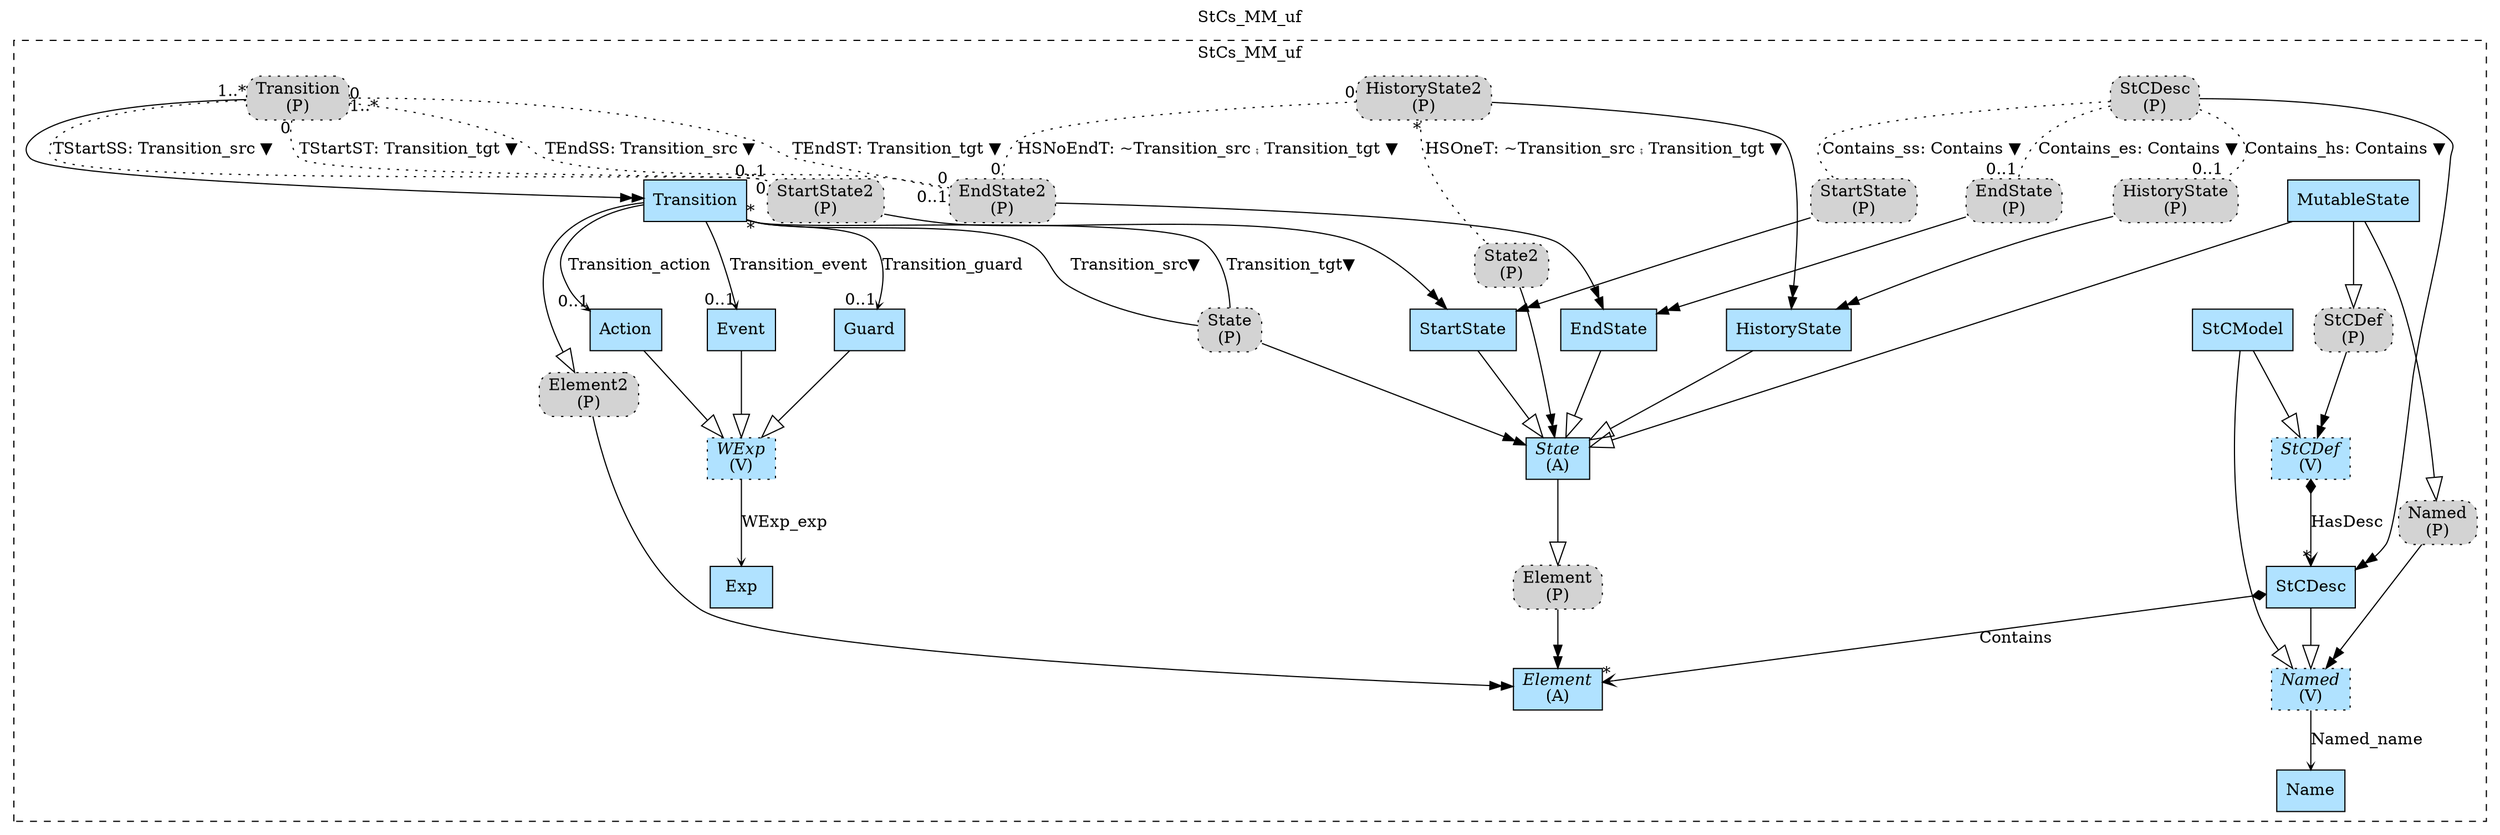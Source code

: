 digraph {graph[label=StCs_MM_uf,labelloc=tl,labelfontsize=12];
subgraph cluster_StCs_MM_uf{style=dashed;label=StCs_MM_uf;
"StCModel"[shape=record,fillcolor=lightskyblue1,style = filled,label="StCModel"];
"StCDef"[shape=record,fillcolor=lightskyblue1,style ="filled,dotted",label=<{<I>StCDef</I><br/>(V)}>];
"StCDesc"[shape=record,fillcolor=lightskyblue1,style = filled,label="StCDesc"];
"Element"[shape=record,fillcolor=lightskyblue1,style = filled,label=<{<I>Element</I><br/>(A)}>];
"Name"[shape=record,fillcolor=lightskyblue1,style = filled,label="Name"];
"Named"[shape=record,fillcolor=lightskyblue1,style ="filled,dotted",label=<{<I>Named</I><br/>(V)}>];
"PStCDesc"[shape=box,fillcolor=lightgray,style ="rounded,filled,dotted",label=<StCDesc<br/>(P)>];
"PStartState"[shape=box,fillcolor=lightgray,style ="rounded,filled,dotted",label=<StartState<br/>(P)>];
"PEndState"[shape=box,fillcolor=lightgray,style ="rounded,filled,dotted",label=<EndState<br/>(P)>];
"PHistoryState"[shape=box,fillcolor=lightgray,style ="rounded,filled,dotted",label=<HistoryState<br/>(P)>];
"PTransition"[shape=box,fillcolor=lightgray,style ="rounded,filled,dotted",label=<Transition<br/>(P)>];
"PStartState2"[shape=box,fillcolor=lightgray,style ="rounded,filled,dotted",label=<StartState2<br/>(P)>];
"PEndState2"[shape=box,fillcolor=lightgray,style ="rounded,filled,dotted",label=<EndState2<br/>(P)>];
"PHistoryState2"[shape=box,fillcolor=lightgray,style ="rounded,filled,dotted",label=<HistoryState2<br/>(P)>];
"PState2"[shape=box,fillcolor=lightgray,style ="rounded,filled,dotted",label=<State2<br/>(P)>];
"WExp"[shape=record,fillcolor=lightskyblue1,style ="filled,dotted",label=<{<I>WExp</I><br/>(V)}>];
"Exp"[shape=record,fillcolor=lightskyblue1,style = filled,label="Exp"];
"Action"[shape=record,fillcolor=lightskyblue1,style = filled,label="Action"];
"Guard"[shape=record,fillcolor=lightskyblue1,style = filled,label="Guard"];
"Event"[shape=record,fillcolor=lightskyblue1,style = filled,label="Event"];
"Transition"[shape=record,fillcolor=lightskyblue1,style = filled,label="Transition"];
"PElement2"[shape=box,fillcolor=lightgray,style ="rounded,filled,dotted",label=<Element2<br/>(P)>];
"PState"[shape=box,fillcolor=lightgray,style ="rounded,filled,dotted",label=<State<br/>(P)>];
"MutableState"[shape=record,fillcolor=lightskyblue1,style = filled,label="MutableState"];
"HistoryState"[shape=record,fillcolor=lightskyblue1,style = filled,label="HistoryState"];
"StartState"[shape=record,fillcolor=lightskyblue1,style = filled,label="StartState"];
"EndState"[shape=record,fillcolor=lightskyblue1,style = filled,label="EndState"];
"State"[shape=record,fillcolor=lightskyblue1,style = filled,label=<{<I>State</I><br/>(A)}>];
"PElement"[shape=box,fillcolor=lightgray,style ="rounded,filled,dotted",label=<Element<br/>(P)>];
"PNamed"[shape=box,fillcolor=lightgray,style ="rounded,filled,dotted",label=<Named<br/>(P)>];
"PStCDef"[shape=box,fillcolor=lightgray,style ="rounded,filled,dotted",label=<StCDef<br/>(P)>];

"StCDef"->"StCDesc"[label="HasDesc",arrowhead=vee,arrowtail=diamond,dir=both,headlabel="*"];
"StCDesc"->"Element"[label="Contains",arrowhead=vee,arrowtail=diamond,dir=both,headlabel="*"];
"Named"->"Name"[label="Named_name",arrowhead=vee,headlabel="",arrowsize=.5];
"StCDesc"->"Named"[arrowhead=onormal,arrowsize=2.0];
"StCModel"->"Named"[arrowhead=onormal,arrowsize=2.0];
"StCModel"->"StCDef"[arrowhead=onormal,arrowsize=2.0];
"PStCDesc"->"PEndState"[label="Contains_es: Contains ▼",dir=none,taillabel="",headlabel="0..1",style=dotted];
"PStCDesc"->"PStartState"[label="Contains_ss: Contains ▼",dir=none,taillabel="",headlabel="",style=dotted];
"PStCDesc"->"PHistoryState"[label="Contains_hs: Contains ▼",dir=none,taillabel="",headlabel="0..1",style=dotted];
"PTransition"->"PEndState2"[label="TEndSS: Transition_src ▼",dir=none,taillabel="0",headlabel="0",style=dotted];
"PTransition"->"PEndState2"[label="TEndST: Transition_tgt ▼",dir=none,taillabel="1..*",headlabel="0..1",style=dotted];
"PTransition"->"PStartState2"[label="TStartSS: Transition_src ▼",dir=none,taillabel="1..*",headlabel="0..1",style=dotted];
"PTransition"->"PStartState2"[label="TStartST: Transition_tgt ▼",dir=none,taillabel="0",headlabel="0",style=dotted];
"PHistoryState2"->"PState2"[label="HSOneT: ~Transition_src ⨾ Transition_tgt ▼",dir=none,taillabel="*",headlabel="",style=dotted];
"PHistoryState2"->"PEndState2"[label="HSNoEndT: ~Transition_src ⨾ Transition_tgt ▼",dir=none,taillabel="0",headlabel="0",style=dotted];
"Action"->"WExp"[arrowhead=onormal,arrowsize=2.0];
"Guard"->"WExp"[arrowhead=onormal,arrowsize=2.0];
"Event"->"WExp"[arrowhead=onormal,arrowsize=2.0];
"WExp"->"Exp"[label="WExp_exp",arrowhead=vee,headlabel="",arrowsize=.5];
"Transition"->"PElement2"[arrowhead=onormal,arrowsize=2.0];
"Transition"->"Action"[label="Transition_action",arrowhead=vee,headlabel="0..1",arrowsize=.5];
"Transition"->"Guard"[label="Transition_guard",arrowhead=vee,headlabel="0..1",arrowsize=.5];
"Transition"->"Event"[label="Transition_event",arrowhead=vee,headlabel="0..1",arrowsize=.5];
"Transition"->"PState"[label="Transition_tgt▼",dir=none,taillabel="*",headlabel=""];
"Transition"->"PState"[label="Transition_src▼",dir=none,taillabel="*",headlabel=""];
"MutableState"->"PStCDef"[arrowhead=onormal,arrowsize=2.0];
"MutableState"->"PNamed"[arrowhead=onormal,arrowsize=2.0];
"MutableState"->"State"[arrowhead=onormal,arrowsize=2.0];
"HistoryState"->"State"[arrowhead=onormal,arrowsize=2.0];
"StartState"->"State"[arrowhead=onormal,arrowsize=2.0];
"EndState"->"State"[arrowhead=onormal,arrowsize=2.0];
"State"->"PElement"[arrowhead=onormal,arrowsize=2.0];

}
"PStCDesc"->"StCDesc"[arrowhead=normalnormal];
"PStartState"->"StartState"[arrowhead=normalnormal];
"PHistoryState"->"HistoryState"[arrowhead=normalnormal];
"PEndState"->"EndState"[arrowhead=normalnormal];
"PTransition"->"Transition"[arrowhead=normalnormal];
"PStartState2"->"StartState"[arrowhead=normalnormal];
"PState2"->"State"[arrowhead=normalnormal];
"PHistoryState2"->"HistoryState"[arrowhead=normalnormal];
"PEndState2"->"EndState"[arrowhead=normalnormal];
"PElement2"->"Element"[arrowhead=normalnormal];
"PState"->"State"[arrowhead=normalnormal];
"PElement"->"Element"[arrowhead=normalnormal];
"PNamed"->"Named"[arrowhead=normalnormal];
"PStCDef"->"StCDef"[arrowhead=normalnormal];
}